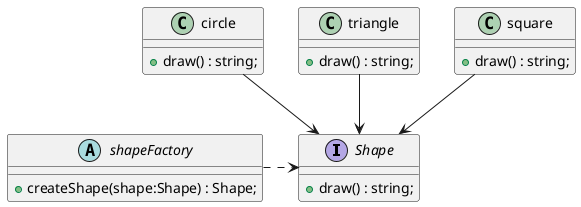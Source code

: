 @startuml

interface Shape{
    +draw() : string;
}

circle --> Shape
triangle --> Shape
square --> Shape
shapeFactory .> Shape

class circle{
    +draw() : string;
}

class triangle{
    +draw() : string;
}

class square{
    +draw() : string;
}

abstract shapeFactory{
    +createShape(shape:Shape) : Shape;
}

@enduml